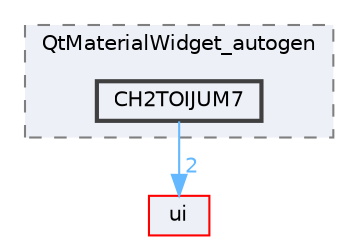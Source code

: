 digraph "CH2TOIJUM7"
{
 // LATEX_PDF_SIZE
  bgcolor="transparent";
  edge [fontname=Helvetica,fontsize=10,labelfontname=Helvetica,labelfontsize=10];
  node [fontname=Helvetica,fontsize=10,shape=box,height=0.2,width=0.4];
  compound=true
  subgraph clusterdir_ef79c2e318cccb174faf66af28e4f96b {
    graph [ bgcolor="#edf0f7", pencolor="grey50", label="QtMaterialWidget_autogen", fontname=Helvetica,fontsize=10 style="filled,dashed", URL="dir_ef79c2e318cccb174faf66af28e4f96b.html",tooltip=""]
  dir_beda064a62bd9289443dae84472be825 [label="CH2TOIJUM7", fillcolor="#edf0f7", color="grey25", style="filled,bold", URL="dir_beda064a62bd9289443dae84472be825.html",tooltip=""];
  }
  dir_1788f8309b1a812dcb800a185471cf6c [label="ui", fillcolor="#edf0f7", color="red", style="filled", URL="dir_1788f8309b1a812dcb800a185471cf6c.html",tooltip=""];
  dir_beda064a62bd9289443dae84472be825->dir_1788f8309b1a812dcb800a185471cf6c [headlabel="2", labeldistance=1.5 headhref="dir_000046_000351.html" href="dir_000046_000351.html" color="steelblue1" fontcolor="steelblue1"];
}
